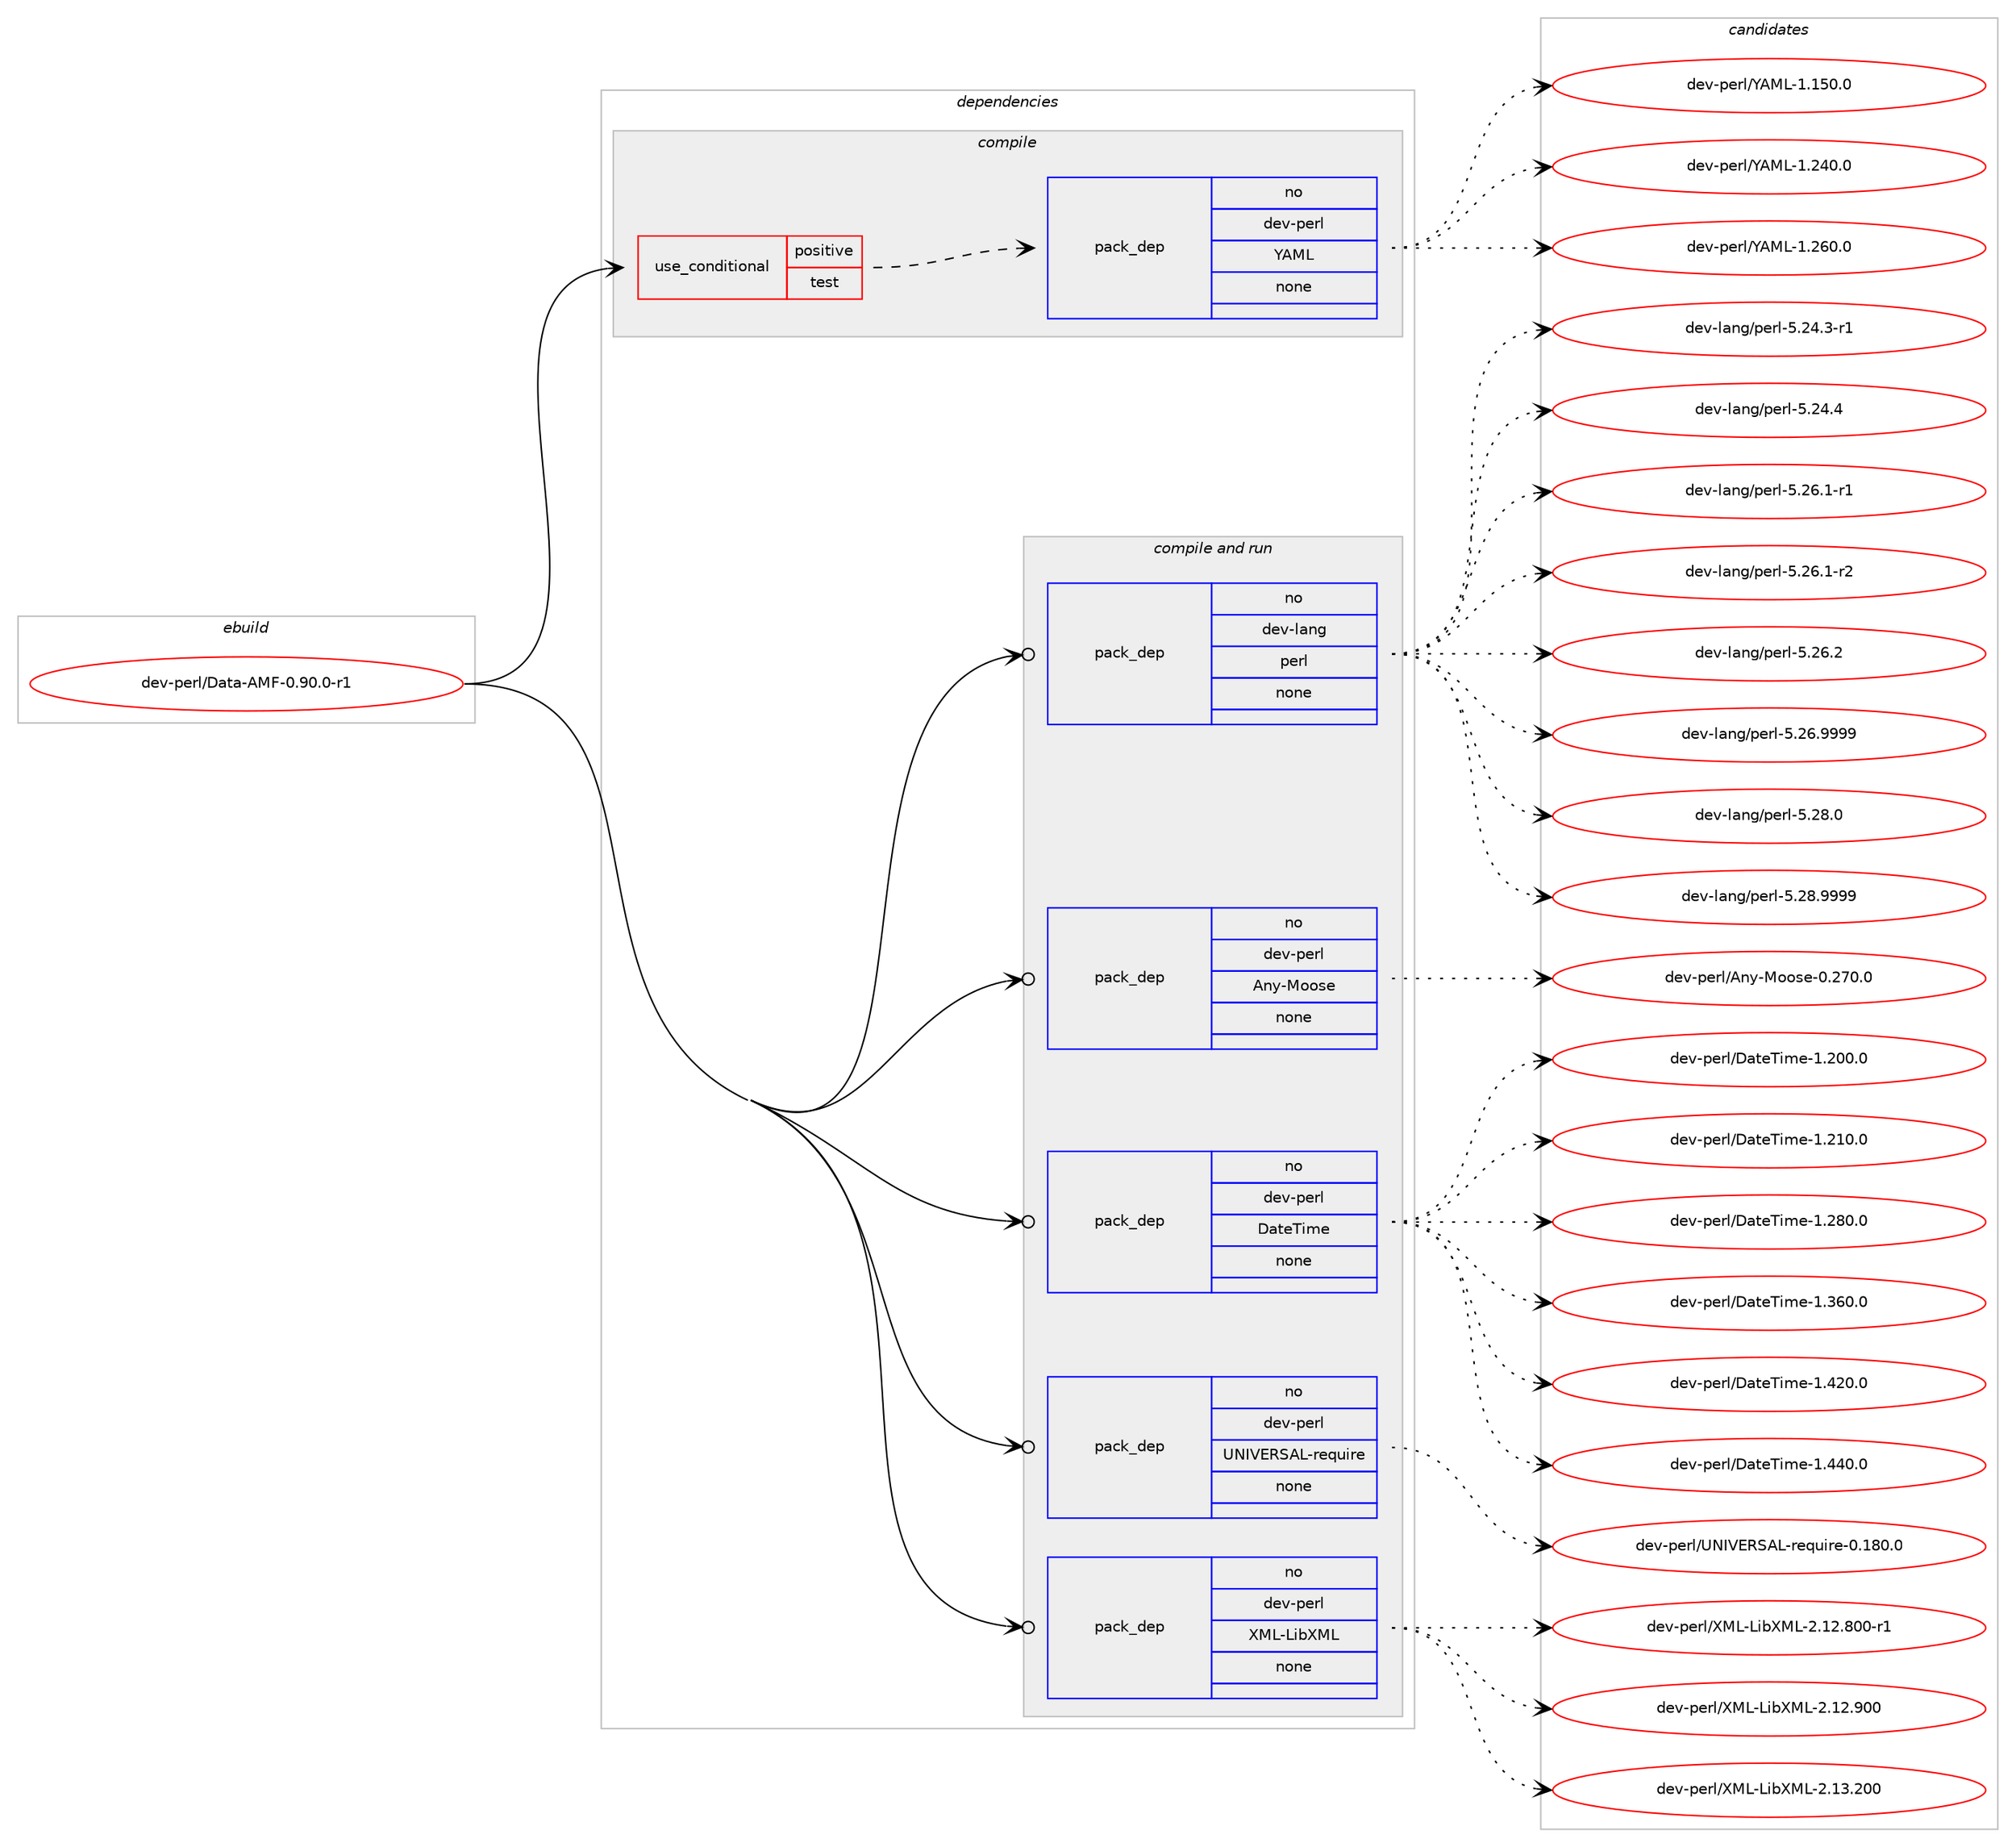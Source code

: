 digraph prolog {

# *************
# Graph options
# *************

newrank=true;
concentrate=true;
compound=true;
graph [rankdir=LR,fontname=Helvetica,fontsize=10,ranksep=1.5];#, ranksep=2.5, nodesep=0.2];
edge  [arrowhead=vee];
node  [fontname=Helvetica,fontsize=10];

# **********
# The ebuild
# **********

subgraph cluster_leftcol {
color=gray;
rank=same;
label=<<i>ebuild</i>>;
id [label="dev-perl/Data-AMF-0.90.0-r1", color=red, width=4, href="../dev-perl/Data-AMF-0.90.0-r1.svg"];
}

# ****************
# The dependencies
# ****************

subgraph cluster_midcol {
color=gray;
label=<<i>dependencies</i>>;
subgraph cluster_compile {
fillcolor="#eeeeee";
style=filled;
label=<<i>compile</i>>;
subgraph cond367909 {
dependency1378970 [label=<<TABLE BORDER="0" CELLBORDER="1" CELLSPACING="0" CELLPADDING="4"><TR><TD ROWSPAN="3" CELLPADDING="10">use_conditional</TD></TR><TR><TD>positive</TD></TR><TR><TD>test</TD></TR></TABLE>>, shape=none, color=red];
subgraph pack988015 {
dependency1378971 [label=<<TABLE BORDER="0" CELLBORDER="1" CELLSPACING="0" CELLPADDING="4" WIDTH="220"><TR><TD ROWSPAN="6" CELLPADDING="30">pack_dep</TD></TR><TR><TD WIDTH="110">no</TD></TR><TR><TD>dev-perl</TD></TR><TR><TD>YAML</TD></TR><TR><TD>none</TD></TR><TR><TD></TD></TR></TABLE>>, shape=none, color=blue];
}
dependency1378970:e -> dependency1378971:w [weight=20,style="dashed",arrowhead="vee"];
}
id:e -> dependency1378970:w [weight=20,style="solid",arrowhead="vee"];
}
subgraph cluster_compileandrun {
fillcolor="#eeeeee";
style=filled;
label=<<i>compile and run</i>>;
subgraph pack988016 {
dependency1378972 [label=<<TABLE BORDER="0" CELLBORDER="1" CELLSPACING="0" CELLPADDING="4" WIDTH="220"><TR><TD ROWSPAN="6" CELLPADDING="30">pack_dep</TD></TR><TR><TD WIDTH="110">no</TD></TR><TR><TD>dev-lang</TD></TR><TR><TD>perl</TD></TR><TR><TD>none</TD></TR><TR><TD></TD></TR></TABLE>>, shape=none, color=blue];
}
id:e -> dependency1378972:w [weight=20,style="solid",arrowhead="odotvee"];
subgraph pack988017 {
dependency1378973 [label=<<TABLE BORDER="0" CELLBORDER="1" CELLSPACING="0" CELLPADDING="4" WIDTH="220"><TR><TD ROWSPAN="6" CELLPADDING="30">pack_dep</TD></TR><TR><TD WIDTH="110">no</TD></TR><TR><TD>dev-perl</TD></TR><TR><TD>Any-Moose</TD></TR><TR><TD>none</TD></TR><TR><TD></TD></TR></TABLE>>, shape=none, color=blue];
}
id:e -> dependency1378973:w [weight=20,style="solid",arrowhead="odotvee"];
subgraph pack988018 {
dependency1378974 [label=<<TABLE BORDER="0" CELLBORDER="1" CELLSPACING="0" CELLPADDING="4" WIDTH="220"><TR><TD ROWSPAN="6" CELLPADDING="30">pack_dep</TD></TR><TR><TD WIDTH="110">no</TD></TR><TR><TD>dev-perl</TD></TR><TR><TD>DateTime</TD></TR><TR><TD>none</TD></TR><TR><TD></TD></TR></TABLE>>, shape=none, color=blue];
}
id:e -> dependency1378974:w [weight=20,style="solid",arrowhead="odotvee"];
subgraph pack988019 {
dependency1378975 [label=<<TABLE BORDER="0" CELLBORDER="1" CELLSPACING="0" CELLPADDING="4" WIDTH="220"><TR><TD ROWSPAN="6" CELLPADDING="30">pack_dep</TD></TR><TR><TD WIDTH="110">no</TD></TR><TR><TD>dev-perl</TD></TR><TR><TD>UNIVERSAL-require</TD></TR><TR><TD>none</TD></TR><TR><TD></TD></TR></TABLE>>, shape=none, color=blue];
}
id:e -> dependency1378975:w [weight=20,style="solid",arrowhead="odotvee"];
subgraph pack988020 {
dependency1378976 [label=<<TABLE BORDER="0" CELLBORDER="1" CELLSPACING="0" CELLPADDING="4" WIDTH="220"><TR><TD ROWSPAN="6" CELLPADDING="30">pack_dep</TD></TR><TR><TD WIDTH="110">no</TD></TR><TR><TD>dev-perl</TD></TR><TR><TD>XML-LibXML</TD></TR><TR><TD>none</TD></TR><TR><TD></TD></TR></TABLE>>, shape=none, color=blue];
}
id:e -> dependency1378976:w [weight=20,style="solid",arrowhead="odotvee"];
}
subgraph cluster_run {
fillcolor="#eeeeee";
style=filled;
label=<<i>run</i>>;
}
}

# **************
# The candidates
# **************

subgraph cluster_choices {
rank=same;
color=gray;
label=<<i>candidates</i>>;

subgraph choice988015 {
color=black;
nodesep=1;
choice1001011184511210111410847896577764549464953484648 [label="dev-perl/YAML-1.150.0", color=red, width=4,href="../dev-perl/YAML-1.150.0.svg"];
choice1001011184511210111410847896577764549465052484648 [label="dev-perl/YAML-1.240.0", color=red, width=4,href="../dev-perl/YAML-1.240.0.svg"];
choice1001011184511210111410847896577764549465054484648 [label="dev-perl/YAML-1.260.0", color=red, width=4,href="../dev-perl/YAML-1.260.0.svg"];
dependency1378971:e -> choice1001011184511210111410847896577764549464953484648:w [style=dotted,weight="100"];
dependency1378971:e -> choice1001011184511210111410847896577764549465052484648:w [style=dotted,weight="100"];
dependency1378971:e -> choice1001011184511210111410847896577764549465054484648:w [style=dotted,weight="100"];
}
subgraph choice988016 {
color=black;
nodesep=1;
choice100101118451089711010347112101114108455346505246514511449 [label="dev-lang/perl-5.24.3-r1", color=red, width=4,href="../dev-lang/perl-5.24.3-r1.svg"];
choice10010111845108971101034711210111410845534650524652 [label="dev-lang/perl-5.24.4", color=red, width=4,href="../dev-lang/perl-5.24.4.svg"];
choice100101118451089711010347112101114108455346505446494511449 [label="dev-lang/perl-5.26.1-r1", color=red, width=4,href="../dev-lang/perl-5.26.1-r1.svg"];
choice100101118451089711010347112101114108455346505446494511450 [label="dev-lang/perl-5.26.1-r2", color=red, width=4,href="../dev-lang/perl-5.26.1-r2.svg"];
choice10010111845108971101034711210111410845534650544650 [label="dev-lang/perl-5.26.2", color=red, width=4,href="../dev-lang/perl-5.26.2.svg"];
choice10010111845108971101034711210111410845534650544657575757 [label="dev-lang/perl-5.26.9999", color=red, width=4,href="../dev-lang/perl-5.26.9999.svg"];
choice10010111845108971101034711210111410845534650564648 [label="dev-lang/perl-5.28.0", color=red, width=4,href="../dev-lang/perl-5.28.0.svg"];
choice10010111845108971101034711210111410845534650564657575757 [label="dev-lang/perl-5.28.9999", color=red, width=4,href="../dev-lang/perl-5.28.9999.svg"];
dependency1378972:e -> choice100101118451089711010347112101114108455346505246514511449:w [style=dotted,weight="100"];
dependency1378972:e -> choice10010111845108971101034711210111410845534650524652:w [style=dotted,weight="100"];
dependency1378972:e -> choice100101118451089711010347112101114108455346505446494511449:w [style=dotted,weight="100"];
dependency1378972:e -> choice100101118451089711010347112101114108455346505446494511450:w [style=dotted,weight="100"];
dependency1378972:e -> choice10010111845108971101034711210111410845534650544650:w [style=dotted,weight="100"];
dependency1378972:e -> choice10010111845108971101034711210111410845534650544657575757:w [style=dotted,weight="100"];
dependency1378972:e -> choice10010111845108971101034711210111410845534650564648:w [style=dotted,weight="100"];
dependency1378972:e -> choice10010111845108971101034711210111410845534650564657575757:w [style=dotted,weight="100"];
}
subgraph choice988017 {
color=black;
nodesep=1;
choice10010111845112101114108476511012145771111111151014548465055484648 [label="dev-perl/Any-Moose-0.270.0", color=red, width=4,href="../dev-perl/Any-Moose-0.270.0.svg"];
dependency1378973:e -> choice10010111845112101114108476511012145771111111151014548465055484648:w [style=dotted,weight="100"];
}
subgraph choice988018 {
color=black;
nodesep=1;
choice10010111845112101114108476897116101841051091014549465048484648 [label="dev-perl/DateTime-1.200.0", color=red, width=4,href="../dev-perl/DateTime-1.200.0.svg"];
choice10010111845112101114108476897116101841051091014549465049484648 [label="dev-perl/DateTime-1.210.0", color=red, width=4,href="../dev-perl/DateTime-1.210.0.svg"];
choice10010111845112101114108476897116101841051091014549465056484648 [label="dev-perl/DateTime-1.280.0", color=red, width=4,href="../dev-perl/DateTime-1.280.0.svg"];
choice10010111845112101114108476897116101841051091014549465154484648 [label="dev-perl/DateTime-1.360.0", color=red, width=4,href="../dev-perl/DateTime-1.360.0.svg"];
choice10010111845112101114108476897116101841051091014549465250484648 [label="dev-perl/DateTime-1.420.0", color=red, width=4,href="../dev-perl/DateTime-1.420.0.svg"];
choice10010111845112101114108476897116101841051091014549465252484648 [label="dev-perl/DateTime-1.440.0", color=red, width=4,href="../dev-perl/DateTime-1.440.0.svg"];
dependency1378974:e -> choice10010111845112101114108476897116101841051091014549465048484648:w [style=dotted,weight="100"];
dependency1378974:e -> choice10010111845112101114108476897116101841051091014549465049484648:w [style=dotted,weight="100"];
dependency1378974:e -> choice10010111845112101114108476897116101841051091014549465056484648:w [style=dotted,weight="100"];
dependency1378974:e -> choice10010111845112101114108476897116101841051091014549465154484648:w [style=dotted,weight="100"];
dependency1378974:e -> choice10010111845112101114108476897116101841051091014549465250484648:w [style=dotted,weight="100"];
dependency1378974:e -> choice10010111845112101114108476897116101841051091014549465252484648:w [style=dotted,weight="100"];
}
subgraph choice988019 {
color=black;
nodesep=1;
choice1001011184511210111410847857873866982836576451141011131171051141014548464956484648 [label="dev-perl/UNIVERSAL-require-0.180.0", color=red, width=4,href="../dev-perl/UNIVERSAL-require-0.180.0.svg"];
dependency1378975:e -> choice1001011184511210111410847857873866982836576451141011131171051141014548464956484648:w [style=dotted,weight="100"];
}
subgraph choice988020 {
color=black;
nodesep=1;
choice10010111845112101114108478877764576105988877764550464950465648484511449 [label="dev-perl/XML-LibXML-2.12.800-r1", color=red, width=4,href="../dev-perl/XML-LibXML-2.12.800-r1.svg"];
choice1001011184511210111410847887776457610598887776455046495046574848 [label="dev-perl/XML-LibXML-2.12.900", color=red, width=4,href="../dev-perl/XML-LibXML-2.12.900.svg"];
choice1001011184511210111410847887776457610598887776455046495146504848 [label="dev-perl/XML-LibXML-2.13.200", color=red, width=4,href="../dev-perl/XML-LibXML-2.13.200.svg"];
dependency1378976:e -> choice10010111845112101114108478877764576105988877764550464950465648484511449:w [style=dotted,weight="100"];
dependency1378976:e -> choice1001011184511210111410847887776457610598887776455046495046574848:w [style=dotted,weight="100"];
dependency1378976:e -> choice1001011184511210111410847887776457610598887776455046495146504848:w [style=dotted,weight="100"];
}
}

}
